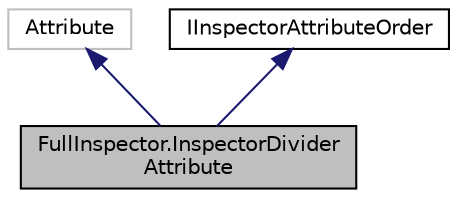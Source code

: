 digraph "FullInspector.InspectorDividerAttribute"
{
  edge [fontname="Helvetica",fontsize="10",labelfontname="Helvetica",labelfontsize="10"];
  node [fontname="Helvetica",fontsize="10",shape=record];
  Node1 [label="FullInspector.InspectorDivider\lAttribute",height=0.2,width=0.4,color="black", fillcolor="grey75", style="filled" fontcolor="black"];
  Node2 -> Node1 [dir="back",color="midnightblue",fontsize="10",style="solid",fontname="Helvetica"];
  Node2 [label="Attribute",height=0.2,width=0.4,color="grey75", fillcolor="white", style="filled"];
  Node3 -> Node1 [dir="back",color="midnightblue",fontsize="10",style="solid",fontname="Helvetica"];
  Node3 [label="IInspectorAttributeOrder",height=0.2,width=0.4,color="black", fillcolor="white", style="filled",URL="$interface_full_inspector_1_1_i_inspector_attribute_order.html",tooltip="Attributes can opt-in to this interface and request support for custom ordering in the inspector..."];
}
